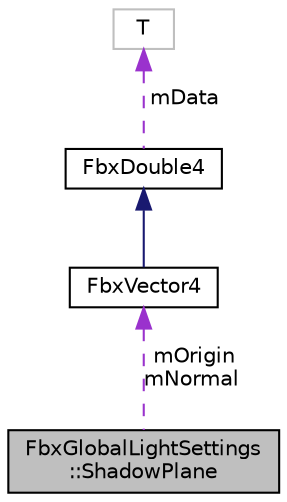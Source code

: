 digraph "FbxGlobalLightSettings::ShadowPlane"
{
  edge [fontname="Helvetica",fontsize="10",labelfontname="Helvetica",labelfontsize="10"];
  node [fontname="Helvetica",fontsize="10",shape=record];
  Node1 [label="FbxGlobalLightSettings\l::ShadowPlane",height=0.2,width=0.4,color="black", fillcolor="grey75", style="filled", fontcolor="black"];
  Node2 -> Node1 [dir="back",color="darkorchid3",fontsize="10",style="dashed",label=" mOrigin\nmNormal" ];
  Node2 [label="FbxVector4",height=0.2,width=0.4,color="black", fillcolor="white", style="filled",URL="$class_fbx_vector4.html"];
  Node3 -> Node2 [dir="back",color="midnightblue",fontsize="10",style="solid"];
  Node3 [label="FbxDouble4",height=0.2,width=0.4,color="black", fillcolor="white", style="filled",URL="$class_fbx_vector_template4.html"];
  Node4 -> Node3 [dir="back",color="darkorchid3",fontsize="10",style="dashed",label=" mData" ];
  Node4 [label="T",height=0.2,width=0.4,color="grey75", fillcolor="white", style="filled"];
}
